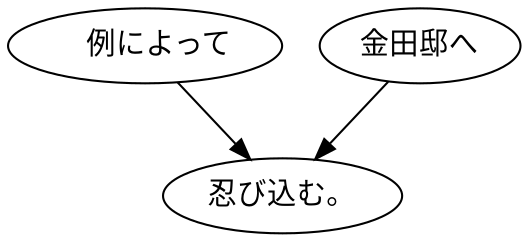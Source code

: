 digraph graph2042 {
	node0 [label="　例によって"];
	node1 [label="金田邸へ"];
	node2 [label="忍び込む。"];
	node0 -> node2;
	node1 -> node2;
}

